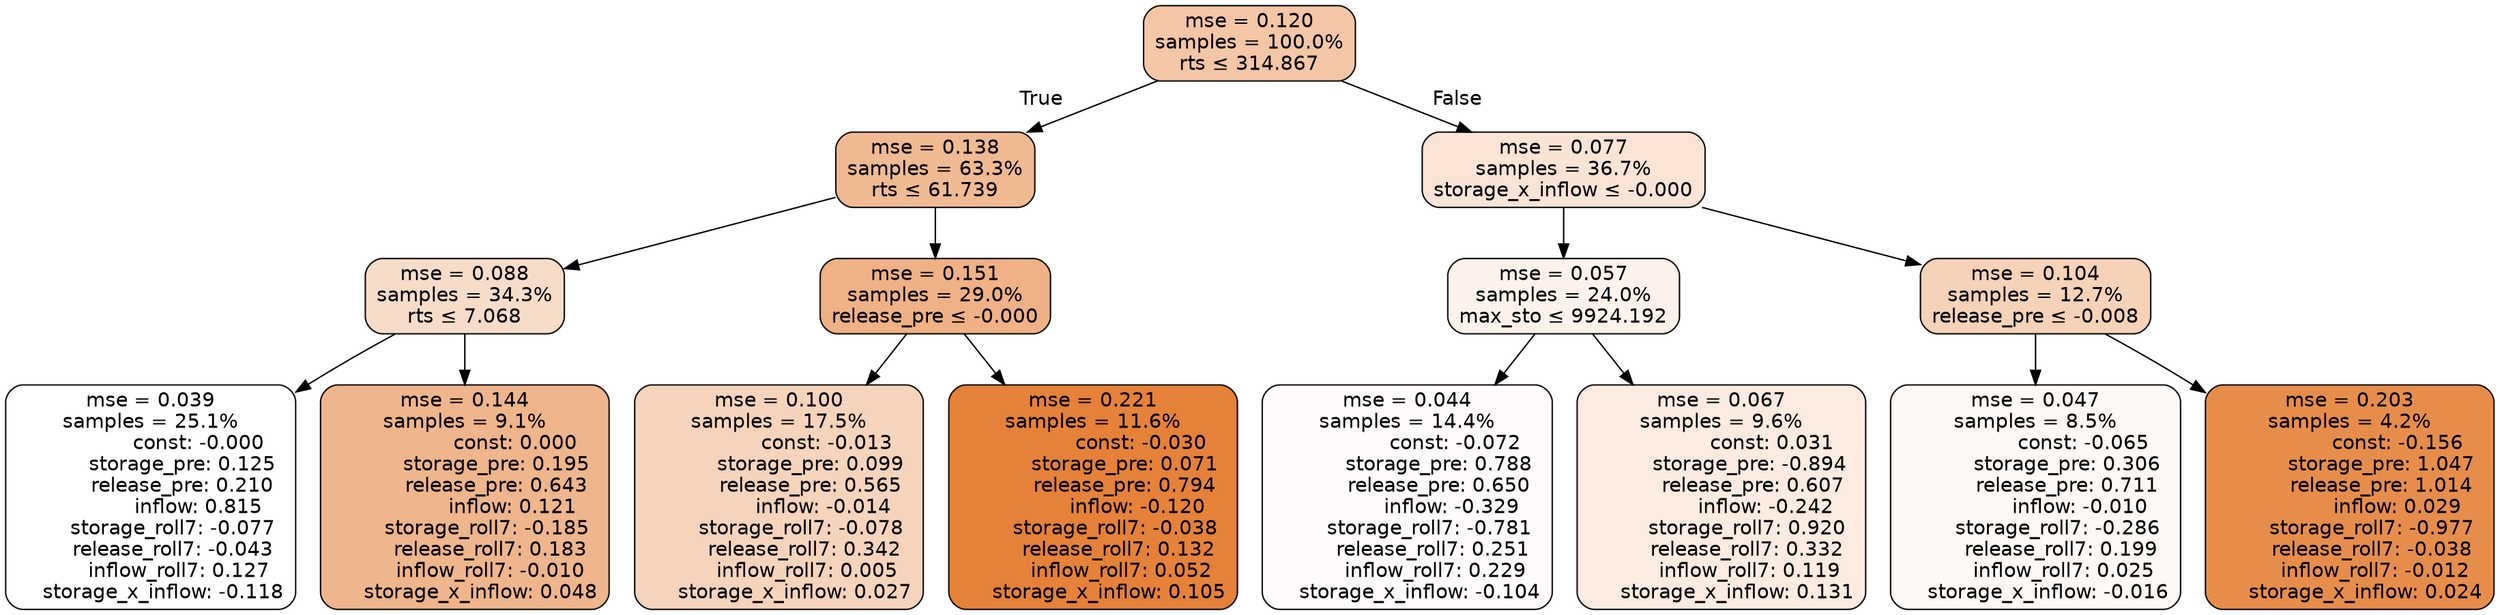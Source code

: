 digraph tree {
bgcolor="transparent"
node [shape=rectangle, style="filled, rounded", color="black", fontname=helvetica] ;
edge [fontname=helvetica] ;
	"0" [label="mse = 0.120
samples = 100.0%
rts &le; 314.867", fillcolor="#f3c6a6"]
	"1" [label="mse = 0.138
samples = 63.3%
rts &le; 61.739", fillcolor="#f0ba93"]
	"2" [label="mse = 0.088
samples = 34.3%
rts &le; 7.068", fillcolor="#f7ddc9"]
	"3" [label="mse = 0.039
samples = 25.1%
               const: -0.000
          storage_pre: 0.125
          release_pre: 0.210
               inflow: 0.815
       storage_roll7: -0.077
       release_roll7: -0.043
         inflow_roll7: 0.127
    storage_x_inflow: -0.118", fillcolor="#ffffff"]
	"4" [label="mse = 0.144
samples = 9.1%
                const: 0.000
          storage_pre: 0.195
          release_pre: 0.643
               inflow: 0.121
       storage_roll7: -0.185
        release_roll7: 0.183
        inflow_roll7: -0.010
     storage_x_inflow: 0.048", fillcolor="#efb58c"]
	"5" [label="mse = 0.151
samples = 29.0%
release_pre &le; -0.000", fillcolor="#efb185"]
	"6" [label="mse = 0.100
samples = 17.5%
               const: -0.013
          storage_pre: 0.099
          release_pre: 0.565
              inflow: -0.014
       storage_roll7: -0.078
        release_roll7: 0.342
         inflow_roll7: 0.005
     storage_x_inflow: 0.027", fillcolor="#f6d4bc"]
	"7" [label="mse = 0.221
samples = 11.6%
               const: -0.030
          storage_pre: 0.071
          release_pre: 0.794
              inflow: -0.120
       storage_roll7: -0.038
        release_roll7: 0.132
         inflow_roll7: 0.052
     storage_x_inflow: 0.105", fillcolor="#e58139"]
	"8" [label="mse = 0.077
samples = 36.7%
storage_x_inflow &le; -0.000", fillcolor="#f9e4d5"]
	"9" [label="mse = 0.057
samples = 24.0%
max_sto &le; 9924.192", fillcolor="#fcf2eb"]
	"10" [label="mse = 0.044
samples = 14.4%
               const: -0.072
          storage_pre: 0.788
          release_pre: 0.650
              inflow: -0.329
       storage_roll7: -0.781
        release_roll7: 0.251
         inflow_roll7: 0.229
    storage_x_inflow: -0.104", fillcolor="#fefbfa"]
	"11" [label="mse = 0.067
samples = 9.6%
                const: 0.031
         storage_pre: -0.894
          release_pre: 0.607
              inflow: -0.242
        storage_roll7: 0.920
        release_roll7: 0.332
         inflow_roll7: 0.119
     storage_x_inflow: 0.131", fillcolor="#fbebe0"]
	"12" [label="mse = 0.104
samples = 12.7%
release_pre &le; -0.008", fillcolor="#f5d2b8"]
	"13" [label="mse = 0.047
samples = 8.5%
               const: -0.065
          storage_pre: 0.306
          release_pre: 0.711
              inflow: -0.010
       storage_roll7: -0.286
        release_roll7: 0.199
         inflow_roll7: 0.025
    storage_x_inflow: -0.016", fillcolor="#fdf9f6"]
	"14" [label="mse = 0.203
samples = 4.2%
               const: -0.156
          storage_pre: 1.047
          release_pre: 1.014
               inflow: 0.029
       storage_roll7: -0.977
       release_roll7: -0.038
        inflow_roll7: -0.012
     storage_x_inflow: 0.024", fillcolor="#e78d4c"]

	"0" -> "1" [labeldistance=2.5, labelangle=45, headlabel="True"]
	"1" -> "2"
	"2" -> "3"
	"2" -> "4"
	"1" -> "5"
	"5" -> "6"
	"5" -> "7"
	"0" -> "8" [labeldistance=2.5, labelangle=-45, headlabel="False"]
	"8" -> "9"
	"9" -> "10"
	"9" -> "11"
	"8" -> "12"
	"12" -> "13"
	"12" -> "14"
}